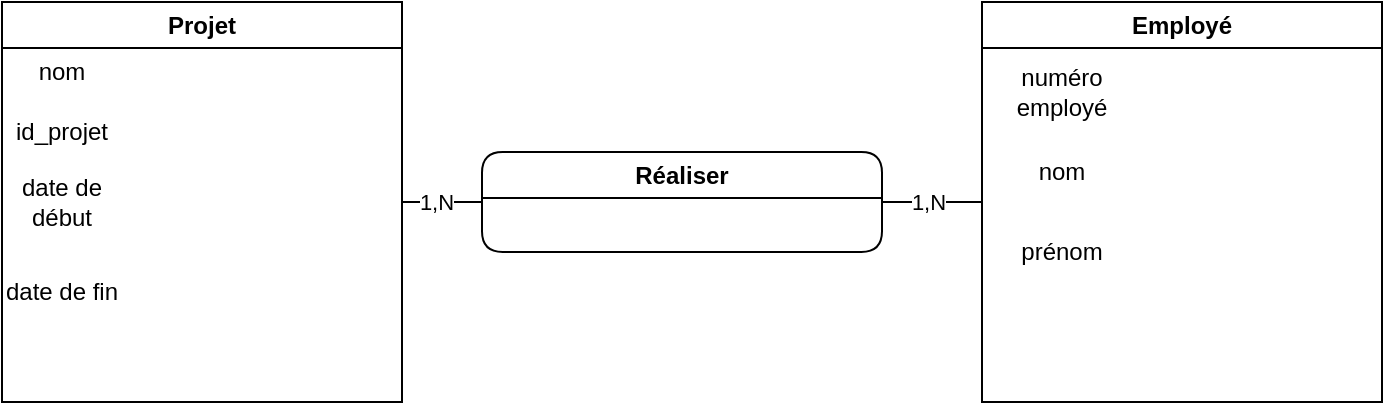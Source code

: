 <mxfile version="26.0.7">
  <diagram name="Page-1" id="7dO8XpOOyNjO7ZzXpr-v">
    <mxGraphModel dx="1639" dy="888" grid="1" gridSize="10" guides="1" tooltips="1" connect="1" arrows="1" fold="1" page="1" pageScale="1" pageWidth="827" pageHeight="1169" math="0" shadow="0">
      <root>
        <mxCell id="0" />
        <mxCell id="1" parent="0" />
        <mxCell id="JX1OaKDzO4Xh__PVvuca-2" value="Projet" style="swimlane;whiteSpace=wrap;html=1;" vertex="1" parent="1">
          <mxGeometry x="40" y="40" width="200" height="200" as="geometry" />
        </mxCell>
        <mxCell id="JX1OaKDzO4Xh__PVvuca-6" value="nom" style="text;html=1;align=center;verticalAlign=middle;whiteSpace=wrap;rounded=0;" vertex="1" parent="JX1OaKDzO4Xh__PVvuca-2">
          <mxGeometry y="20" width="60" height="30" as="geometry" />
        </mxCell>
        <mxCell id="JX1OaKDzO4Xh__PVvuca-7" value="id_projet" style="text;html=1;align=center;verticalAlign=middle;whiteSpace=wrap;rounded=0;" vertex="1" parent="JX1OaKDzO4Xh__PVvuca-2">
          <mxGeometry y="50" width="60" height="30" as="geometry" />
        </mxCell>
        <mxCell id="JX1OaKDzO4Xh__PVvuca-8" value="date de début" style="text;html=1;align=center;verticalAlign=middle;whiteSpace=wrap;rounded=0;" vertex="1" parent="JX1OaKDzO4Xh__PVvuca-2">
          <mxGeometry y="85" width="60" height="30" as="geometry" />
        </mxCell>
        <mxCell id="JX1OaKDzO4Xh__PVvuca-9" value="date de fin" style="text;html=1;align=center;verticalAlign=middle;whiteSpace=wrap;rounded=0;" vertex="1" parent="JX1OaKDzO4Xh__PVvuca-2">
          <mxGeometry y="130" width="60" height="30" as="geometry" />
        </mxCell>
        <mxCell id="JX1OaKDzO4Xh__PVvuca-4" value="Employé" style="swimlane;whiteSpace=wrap;html=1;" vertex="1" parent="1">
          <mxGeometry x="530" y="40" width="200" height="200" as="geometry" />
        </mxCell>
        <mxCell id="JX1OaKDzO4Xh__PVvuca-11" value="numéro employé" style="text;html=1;align=center;verticalAlign=middle;whiteSpace=wrap;rounded=0;" vertex="1" parent="JX1OaKDzO4Xh__PVvuca-4">
          <mxGeometry x="10" y="30" width="60" height="30" as="geometry" />
        </mxCell>
        <mxCell id="JX1OaKDzO4Xh__PVvuca-12" value="nom" style="text;html=1;align=center;verticalAlign=middle;whiteSpace=wrap;rounded=0;" vertex="1" parent="JX1OaKDzO4Xh__PVvuca-4">
          <mxGeometry x="10" y="70" width="60" height="30" as="geometry" />
        </mxCell>
        <mxCell id="JX1OaKDzO4Xh__PVvuca-13" value="prénom" style="text;html=1;align=center;verticalAlign=middle;whiteSpace=wrap;rounded=0;" vertex="1" parent="JX1OaKDzO4Xh__PVvuca-4">
          <mxGeometry x="10" y="110" width="60" height="30" as="geometry" />
        </mxCell>
        <mxCell id="JX1OaKDzO4Xh__PVvuca-19" style="edgeStyle=orthogonalEdgeStyle;rounded=0;orthogonalLoop=1;jettySize=auto;html=1;exitX=0;exitY=0.5;exitDx=0;exitDy=0;entryX=1;entryY=0.5;entryDx=0;entryDy=0;endArrow=none;startFill=0;" edge="1" parent="1" source="JX1OaKDzO4Xh__PVvuca-17" target="JX1OaKDzO4Xh__PVvuca-2">
          <mxGeometry relative="1" as="geometry" />
        </mxCell>
        <mxCell id="JX1OaKDzO4Xh__PVvuca-23" value="1,N" style="edgeLabel;html=1;align=center;verticalAlign=middle;resizable=0;points=[];" vertex="1" connectable="0" parent="JX1OaKDzO4Xh__PVvuca-19">
          <mxGeometry x="0.138" relative="1" as="geometry">
            <mxPoint as="offset" />
          </mxGeometry>
        </mxCell>
        <mxCell id="JX1OaKDzO4Xh__PVvuca-20" style="edgeStyle=orthogonalEdgeStyle;rounded=0;orthogonalLoop=1;jettySize=auto;html=1;exitX=1;exitY=0.5;exitDx=0;exitDy=0;entryX=0;entryY=0.5;entryDx=0;entryDy=0;endArrow=none;startFill=0;" edge="1" parent="1" source="JX1OaKDzO4Xh__PVvuca-17" target="JX1OaKDzO4Xh__PVvuca-4">
          <mxGeometry relative="1" as="geometry" />
        </mxCell>
        <mxCell id="JX1OaKDzO4Xh__PVvuca-26" value="1,N" style="edgeLabel;html=1;align=center;verticalAlign=middle;resizable=0;points=[];" vertex="1" connectable="0" parent="JX1OaKDzO4Xh__PVvuca-20">
          <mxGeometry x="-0.091" relative="1" as="geometry">
            <mxPoint as="offset" />
          </mxGeometry>
        </mxCell>
        <mxCell id="JX1OaKDzO4Xh__PVvuca-17" value="Réaliser" style="swimlane;whiteSpace=wrap;html=1;rounded=1;" vertex="1" parent="1">
          <mxGeometry x="280" y="115" width="200" height="50" as="geometry" />
        </mxCell>
      </root>
    </mxGraphModel>
  </diagram>
</mxfile>
